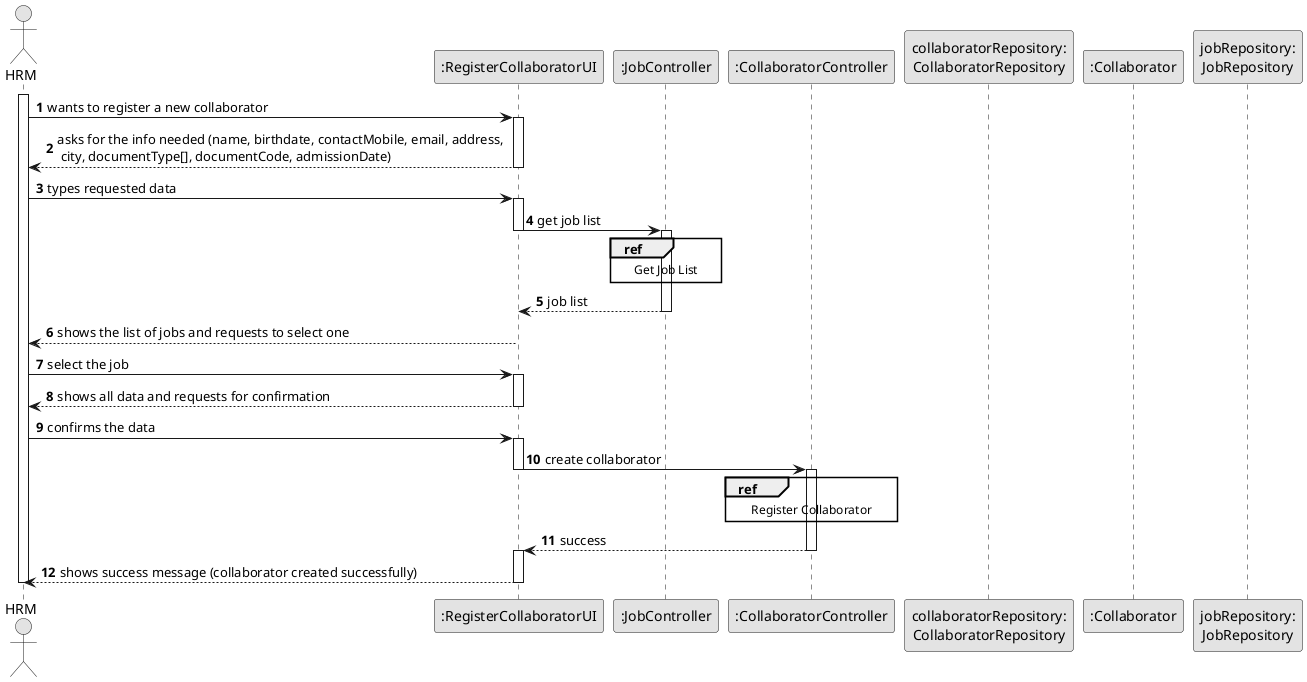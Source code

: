 @startuml
skinparam monochrome true
skinparam packageStyle rectangle
skinparam shadowing false

autonumber

actor "HRM" as HRM
participant ":RegisterCollaboratorUI" as UI
participant ":JobController" as JC
participant ":CollaboratorController" as CTRL
participant "collaboratorRepository:\nCollaboratorRepository" as CLBREP
participant ":Collaborator" as CLB
participant "jobRepository:\nJobRepository" as jobRepository


activate HRM

        HRM -> UI : wants to register a new collaborator
        activate UI

        UI --> HRM : asks for the info needed (name, birthdate, contactMobile, email, address, \n city, documentType[], documentCode, admissionDate)
        deactivate UI

        HRM -> UI : types requested data
        activate UI

        UI -> JC: get job list
        deactivate UI


        activate JC

            ref over JC
            Get Job List
            end ref


            JC --> UI : job list
        deactivate JC



        UI --> HRM : shows the list of jobs and requests to select one
        deactivate UI


        HRM -> UI : select the job
        activate UI

        UI --> HRM: shows all data and requests for confirmation
        deactivate UI

        HRM -> UI: confirms the data
        activate UI

        UI -> CTRL : create collaborator

        deactivate UI

        activate CTRL

            ref over CTRL
            Register Collaborator
            end ref


                CTRL --> UI : success
        deactivate CTRL

        activate UI
        UI --> HRM : shows success message (collaborator created successfully)
        deactivate UI


deactivate HRM


@enduml
